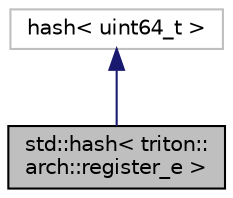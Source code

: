 digraph "std::hash&lt; triton::arch::register_e &gt;"
{
  edge [fontname="Helvetica",fontsize="10",labelfontname="Helvetica",labelfontsize="10"];
  node [fontname="Helvetica",fontsize="10",shape=record];
  Node0 [label="std::hash\< triton::\larch::register_e \>",height=0.2,width=0.4,color="black", fillcolor="grey75", style="filled", fontcolor="black"];
  Node1 -> Node0 [dir="back",color="midnightblue",fontsize="10",style="solid",fontname="Helvetica"];
  Node1 [label="hash\< uint64_t \>",height=0.2,width=0.4,color="grey75", fillcolor="white", style="filled"];
}
